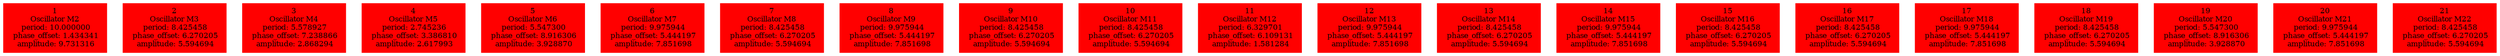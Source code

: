  digraph g{ forcelabels=true;
1 [label=<1<BR />Oscillator M2<BR /> period: 10.000000<BR /> phase_offset: 1.434341<BR /> amplitude: 9.731316>, shape=box,color=red,style=filled,fontsize=8];2 [label=<2<BR />Oscillator M3<BR /> period: 8.425458<BR /> phase_offset: 6.270205<BR /> amplitude: 5.594694>, shape=box,color=red,style=filled,fontsize=8];3 [label=<3<BR />Oscillator M4<BR /> period: 5.578927<BR /> phase_offset: 7.238866<BR /> amplitude: 2.868294>, shape=box,color=red,style=filled,fontsize=8];4 [label=<4<BR />Oscillator M5<BR /> period: 2.745236<BR /> phase_offset: 3.386810<BR /> amplitude: 2.617993>, shape=box,color=red,style=filled,fontsize=8];5 [label=<5<BR />Oscillator M6<BR /> period: 5.547300<BR /> phase_offset: 8.916306<BR /> amplitude: 3.928870>, shape=box,color=red,style=filled,fontsize=8];6 [label=<6<BR />Oscillator M7<BR /> period: 9.975944<BR /> phase_offset: 5.444197<BR /> amplitude: 7.851698>, shape=box,color=red,style=filled,fontsize=8];7 [label=<7<BR />Oscillator M8<BR /> period: 8.425458<BR /> phase_offset: 6.270205<BR /> amplitude: 5.594694>, shape=box,color=red,style=filled,fontsize=8];8 [label=<8<BR />Oscillator M9<BR /> period: 9.975944<BR /> phase_offset: 5.444197<BR /> amplitude: 7.851698>, shape=box,color=red,style=filled,fontsize=8];9 [label=<9<BR />Oscillator M10<BR /> period: 8.425458<BR /> phase_offset: 6.270205<BR /> amplitude: 5.594694>, shape=box,color=red,style=filled,fontsize=8];10 [label=<10<BR />Oscillator M11<BR /> period: 8.425458<BR /> phase_offset: 6.270205<BR /> amplitude: 5.594694>, shape=box,color=red,style=filled,fontsize=8];11 [label=<11<BR />Oscillator M12<BR /> period: 6.329701<BR /> phase_offset: 6.109131<BR /> amplitude: 1.581284>, shape=box,color=red,style=filled,fontsize=8];12 [label=<12<BR />Oscillator M13<BR /> period: 9.975944<BR /> phase_offset: 5.444197<BR /> amplitude: 7.851698>, shape=box,color=red,style=filled,fontsize=8];13 [label=<13<BR />Oscillator M14<BR /> period: 8.425458<BR /> phase_offset: 6.270205<BR /> amplitude: 5.594694>, shape=box,color=red,style=filled,fontsize=8];14 [label=<14<BR />Oscillator M15<BR /> period: 9.975944<BR /> phase_offset: 5.444197<BR /> amplitude: 7.851698>, shape=box,color=red,style=filled,fontsize=8];15 [label=<15<BR />Oscillator M16<BR /> period: 8.425458<BR /> phase_offset: 6.270205<BR /> amplitude: 5.594694>, shape=box,color=red,style=filled,fontsize=8];16 [label=<16<BR />Oscillator M17<BR /> period: 8.425458<BR /> phase_offset: 6.270205<BR /> amplitude: 5.594694>, shape=box,color=red,style=filled,fontsize=8];17 [label=<17<BR />Oscillator M18<BR /> period: 9.975944<BR /> phase_offset: 5.444197<BR /> amplitude: 7.851698>, shape=box,color=red,style=filled,fontsize=8];18 [label=<18<BR />Oscillator M19<BR /> period: 8.425458<BR /> phase_offset: 6.270205<BR /> amplitude: 5.594694>, shape=box,color=red,style=filled,fontsize=8];19 [label=<19<BR />Oscillator M20<BR /> period: 5.547300<BR /> phase_offset: 8.916306<BR /> amplitude: 3.928870>, shape=box,color=red,style=filled,fontsize=8];20 [label=<20<BR />Oscillator M21<BR /> period: 9.975944<BR /> phase_offset: 5.444197<BR /> amplitude: 7.851698>, shape=box,color=red,style=filled,fontsize=8];21 [label=<21<BR />Oscillator M22<BR /> period: 8.425458<BR /> phase_offset: 6.270205<BR /> amplitude: 5.594694>, shape=box,color=red,style=filled,fontsize=8]; }
